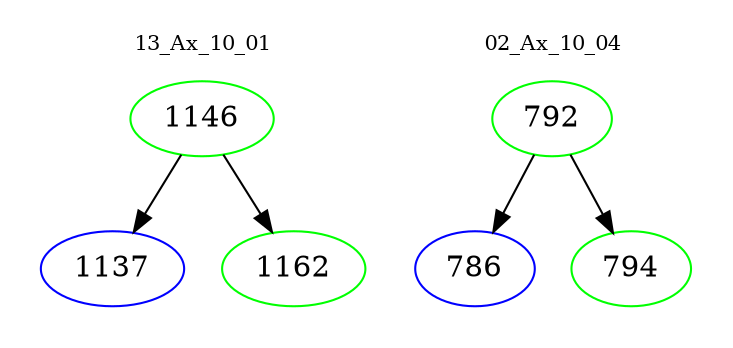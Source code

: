 digraph{
subgraph cluster_0 {
color = white
label = "13_Ax_10_01";
fontsize=10;
T0_1146 [label="1146", color="green"]
T0_1146 -> T0_1137 [color="black"]
T0_1137 [label="1137", color="blue"]
T0_1146 -> T0_1162 [color="black"]
T0_1162 [label="1162", color="green"]
}
subgraph cluster_1 {
color = white
label = "02_Ax_10_04";
fontsize=10;
T1_792 [label="792", color="green"]
T1_792 -> T1_786 [color="black"]
T1_786 [label="786", color="blue"]
T1_792 -> T1_794 [color="black"]
T1_794 [label="794", color="green"]
}
}
